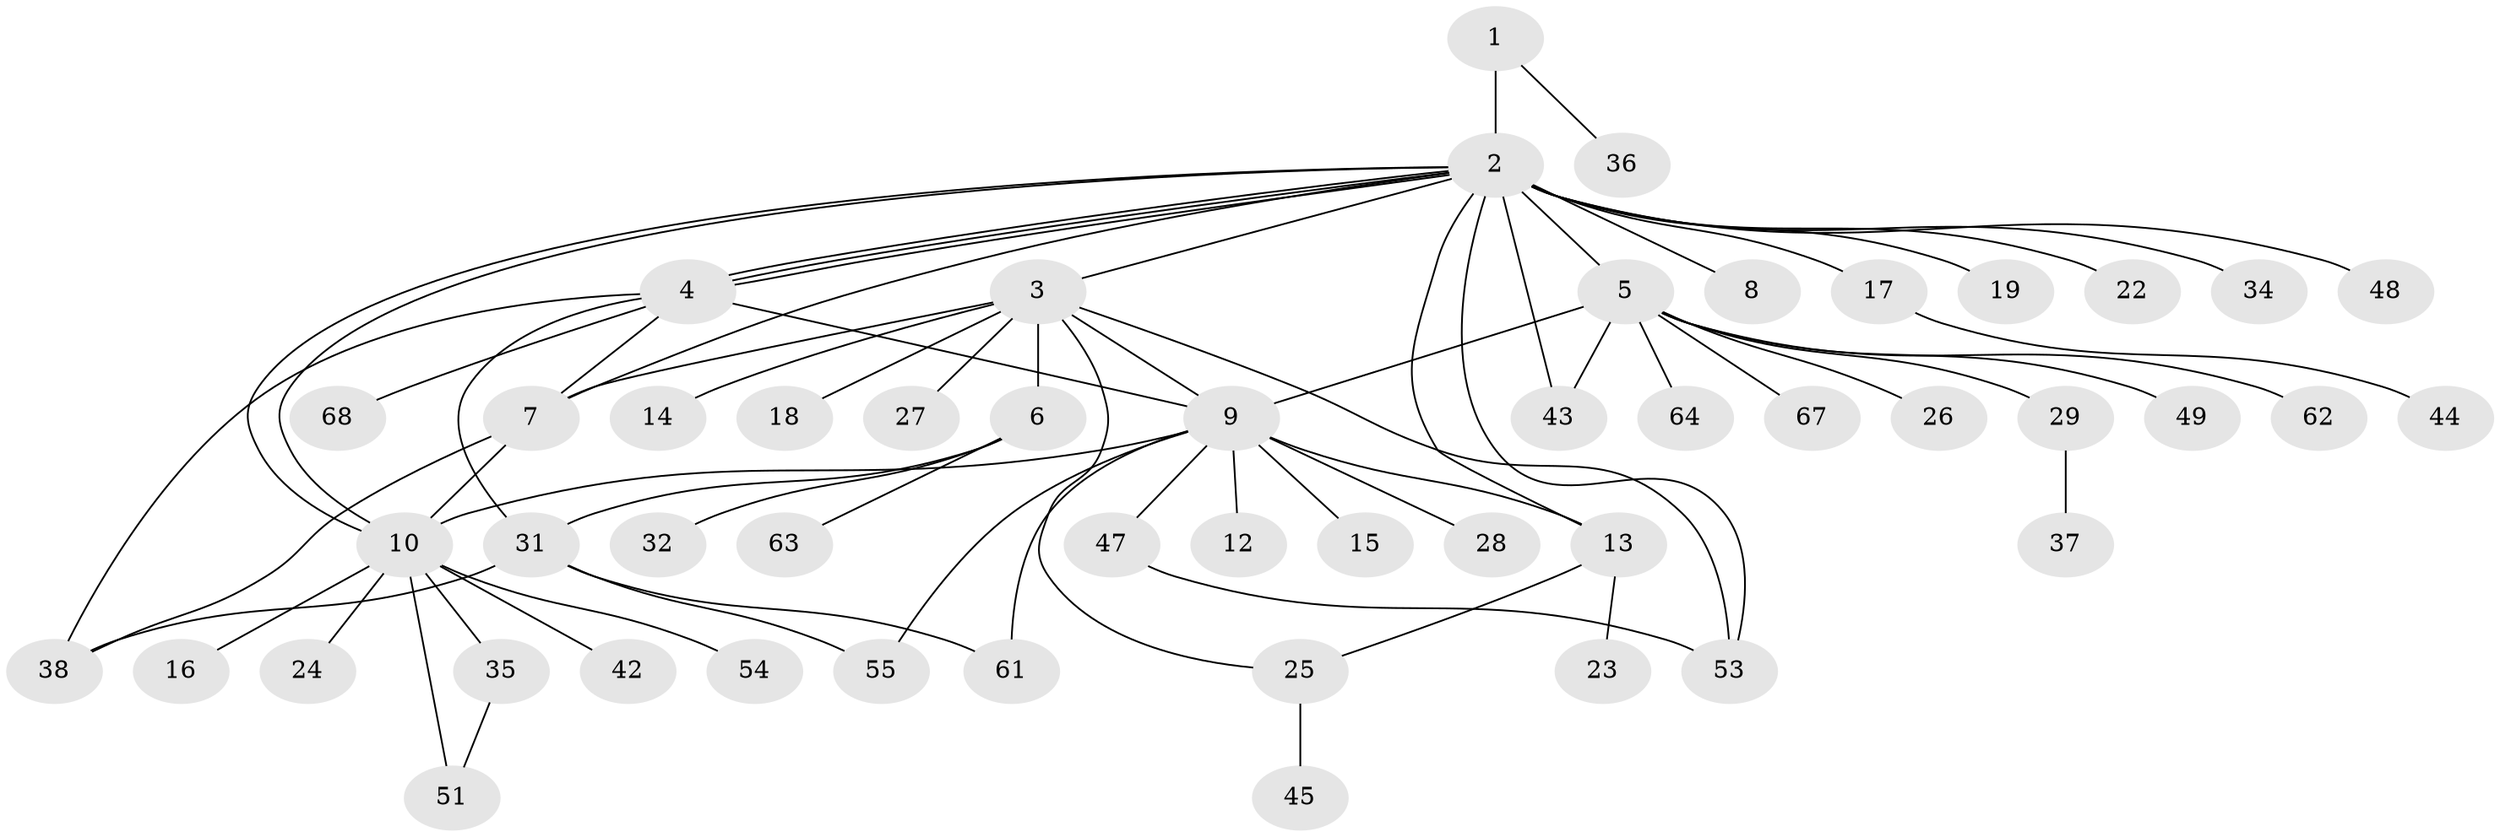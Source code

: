 // Generated by graph-tools (version 1.1) at 2025/51/02/27/25 19:51:54]
// undirected, 50 vertices, 69 edges
graph export_dot {
graph [start="1"]
  node [color=gray90,style=filled];
  1 [super="+56"];
  2 [super="+46"];
  3 [super="+41"];
  4 [super="+58"];
  5 [super="+11"];
  6 [super="+20"];
  7 [super="+21"];
  8;
  9 [super="+39"];
  10 [super="+30"];
  12;
  13;
  14;
  15;
  16;
  17 [super="+59"];
  18;
  19 [super="+65"];
  22;
  23;
  24;
  25;
  26;
  27;
  28;
  29 [super="+50"];
  31 [super="+33"];
  32;
  34;
  35 [super="+57"];
  36;
  37;
  38 [super="+40"];
  42 [super="+52"];
  43;
  44;
  45;
  47;
  48;
  49;
  51 [super="+60"];
  53 [super="+69"];
  54;
  55;
  61;
  62 [super="+66"];
  63;
  64;
  67;
  68;
  1 -- 2 [weight=2];
  1 -- 36;
  2 -- 3;
  2 -- 4;
  2 -- 4;
  2 -- 4;
  2 -- 5 [weight=2];
  2 -- 8;
  2 -- 10;
  2 -- 10;
  2 -- 13;
  2 -- 17;
  2 -- 19;
  2 -- 22;
  2 -- 34;
  2 -- 43;
  2 -- 48;
  2 -- 53;
  2 -- 7;
  3 -- 6;
  3 -- 9;
  3 -- 14;
  3 -- 18;
  3 -- 25;
  3 -- 27;
  3 -- 53;
  3 -- 7;
  4 -- 7;
  4 -- 9;
  4 -- 31;
  4 -- 68;
  4 -- 38;
  5 -- 9 [weight=2];
  5 -- 26;
  5 -- 29;
  5 -- 49;
  5 -- 64;
  5 -- 67;
  5 -- 43;
  5 -- 62;
  6 -- 31;
  6 -- 32;
  6 -- 63;
  7 -- 10;
  7 -- 38;
  9 -- 10;
  9 -- 12;
  9 -- 15;
  9 -- 28;
  9 -- 47;
  9 -- 55;
  9 -- 61;
  9 -- 13;
  10 -- 16;
  10 -- 24;
  10 -- 35;
  10 -- 42;
  10 -- 51;
  10 -- 54;
  13 -- 23;
  13 -- 25;
  17 -- 44;
  25 -- 45;
  29 -- 37;
  31 -- 55;
  31 -- 61;
  31 -- 38;
  35 -- 51;
  47 -- 53;
}
